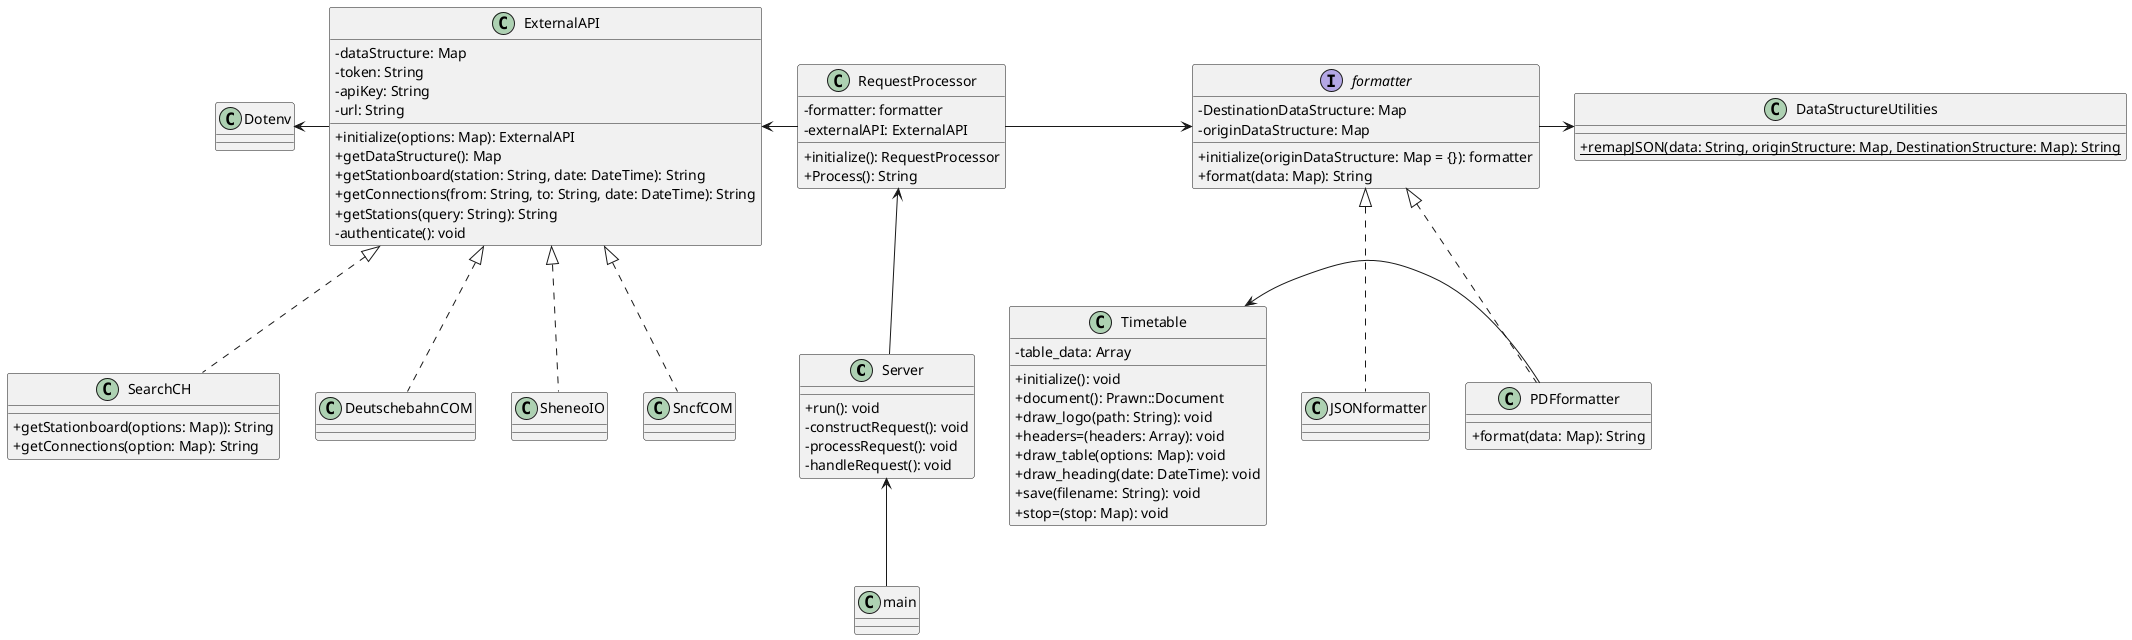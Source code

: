 @startuml Data Generator
skinparam classAttributeIconSize 0

class Server{
+ run(): void
- constructRequest(): void
- processRequest(): void
- handleRequest(): void
}

class RequestProcessor{
    - formatter: formatter
    - externalAPI: ExternalAPI
    + initialize(): RequestProcessor
    + Process(): String
}

class ExternalAPI{
    - dataStructure: Map
    - token: String
    - apiKey: String
    - url: String
    + initialize(options: Map): ExternalAPI
    + getDataStructure(): Map
    + getStationboard(station: String, date: DateTime): String
    + getConnections(from: String, to: String, date: DateTime): String
    + getStations(query: String): String
    - authenticate(): void
}

class SearchCH{
    + getStationboard(options: Map)): String
    + getConnections(option: Map): String
}

interface formatter{
    - DestinationDataStructure: Map
    - originDataStructure: Map
    + initialize(originDataStructure: Map = {}): formatter
    + format(data: Map): String
}

class DataStructureUtilities{
    + {static} remapJSON(data: String, originStructure: Map, DestinationStructure: Map): String
}

class DeutschebahnCOM {
}

class SheneoIO {
}

class SncfCOM{
}

class JSONformatter{
}

class PDFformatter{
    + format(data: Map): String
}

class Timetable {
  - table_data: Array
  + initialize(): void
  + document(): Prawn::Document
  + draw_logo(path: String): void
  + headers=(headers: Array): void
  + draw_table(options: Map): void
  + draw_heading(date: DateTime): void
  + save(filename: String): void
  + stop=(stop: Map): void
}


class Dotenv{
}

RequestProcessor -right-> formatter
formatter <|.. JSONformatter
formatter <|.. PDFformatter

formatter -right->DataStructureUtilities

PDFformatter -left-> Timetable


SearchCH .up.|> ExternalAPI
DeutschebahnCOM .up.|> ExternalAPI
SheneoIO .up.|> ExternalAPI
SncfCOM .up.|> ExternalAPI

Server -up-> RequestProcessor
RequestProcessor -left-> ExternalAPI

'Dotenv file not a class
ExternalAPI -left-> Dotenv

'Main will be just a file, maybe called index, doesn't really matter
main -up-> Server

@enduml